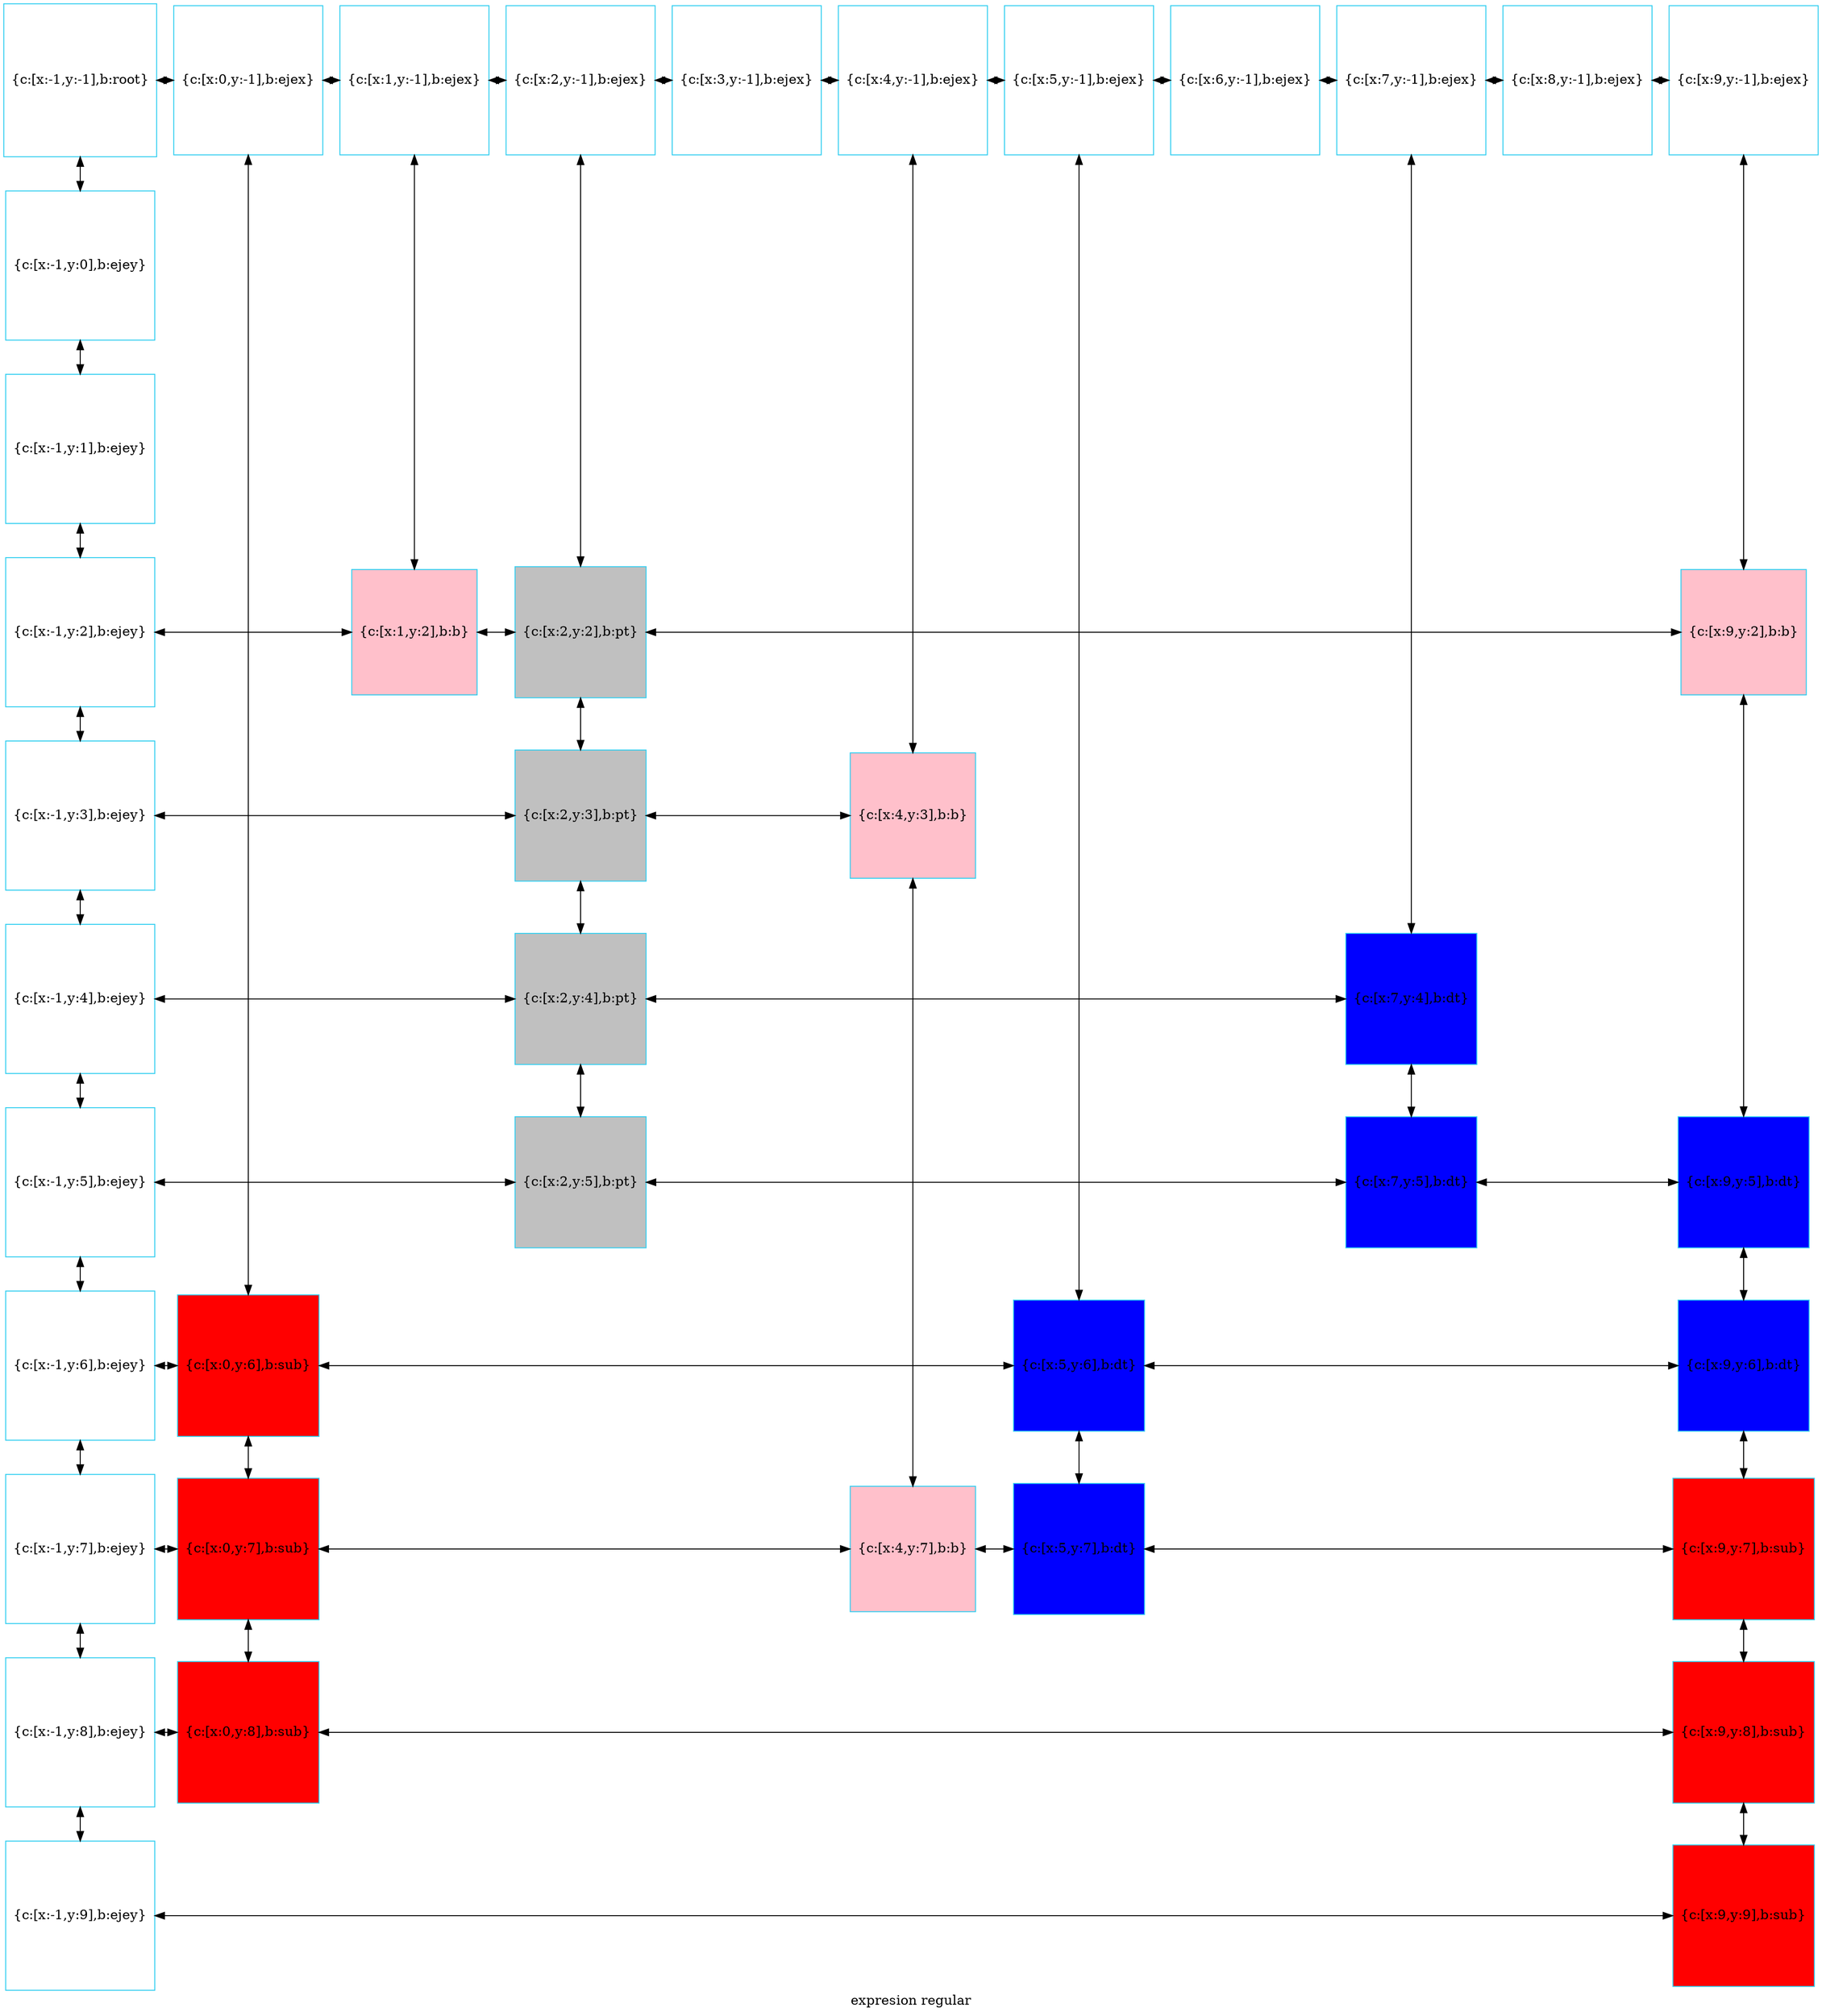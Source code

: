 digraph G
{label="expresion regular"
        node[shape = square]
        node[style = filled]
        node[fillcolor = "#EEEEE"]
        node[color = "#EEEEE"]
        node[color = "#31CEF0"]

2084962328848[label="{c:[x:-1,y:-1],b:root}",fillcolor = "white"]
2084962328992[label="{c:[x:0,y:-1],b:ejex}",fillcolor = "white"]
2084962329136[label="{c:[x:1,y:-1],b:ejex}",fillcolor = "white"]
2084962329280[label="{c:[x:2,y:-1],b:ejex}",fillcolor = "white"]
2084962329424[label="{c:[x:3,y:-1],b:ejex}",fillcolor = "white"]
2084962329568[label="{c:[x:4,y:-1],b:ejex}",fillcolor = "white"]
2084962329712[label="{c:[x:5,y:-1],b:ejex}",fillcolor = "white"]
2084962329856[label="{c:[x:6,y:-1],b:ejex}",fillcolor = "white"]
2084962330000[label="{c:[x:7,y:-1],b:ejex}",fillcolor = "white"]
2084962330144[label="{c:[x:8,y:-1],b:ejex}",fillcolor = "white"]
2084962330288[label="{c:[x:9,y:-1],b:ejex}",fillcolor = "white"]
2084962330432[label="{c:[x:-1,y:0],b:ejey}",fillcolor = "white"]
2084962330576[label="{c:[x:-1,y:1],b:ejey}",fillcolor = "white"]
2084962330720[label="{c:[x:-1,y:2],b:ejey}",fillcolor = "white"]
2084962386944[label="{c:[x:1,y:2],b:b}",fillcolor = "pink"]
2084962332016[label="{c:[x:2,y:2],b:pt}",fillcolor = "gray"]
2084962387280[label="{c:[x:9,y:2],b:b}",fillcolor = "pink"]
2084962330864[label="{c:[x:-1,y:3],b:ejey}",fillcolor = "white"]
2084962332352[label="{c:[x:2,y:3],b:pt}",fillcolor = "gray"]
2084962387616[label="{c:[x:4,y:3],b:b}",fillcolor = "pink"]
2084962331008[label="{c:[x:-1,y:4],b:ejey}",fillcolor = "white"]
2084962332688[label="{c:[x:2,y:4],b:pt}",fillcolor = "gray"]
2084962336720[label="{c:[x:7,y:4],b:dt}",fillcolor = "blue"]
2084962331152[label="{c:[x:-1,y:5],b:ejey}",fillcolor = "white"]
2084962333024[label="{c:[x:2,y:5],b:pt}",fillcolor = "gray"]
2084962386272[label="{c:[x:7,y:5],b:dt}",fillcolor = "blue"]
2084962335376[label="{c:[x:9,y:5],b:dt}",fillcolor = "blue"]
2084962331296[label="{c:[x:-1,y:6],b:ejey}",fillcolor = "white"]
2084962334368[label="{c:[x:0,y:6],b:sub}",fillcolor = "red"]
2084962336048[label="{c:[x:5,y:6],b:dt}",fillcolor = "blue"]
2084962335712[label="{c:[x:9,y:6],b:dt}",fillcolor = "blue"]
2084962331440[label="{c:[x:-1,y:7],b:ejey}",fillcolor = "white"]
2084962334704[label="{c:[x:0,y:7],b:sub}",fillcolor = "red"]
2084962386608[label="{c:[x:4,y:7],b:b}",fillcolor = "pink"]
2084962336384[label="{c:[x:5,y:7],b:dt}",fillcolor = "blue"]
2084962333600[label="{c:[x:9,y:7],b:sub}",fillcolor = "red"]
2084962331584[label="{c:[x:-1,y:8],b:ejey}",fillcolor = "white"]
2084962335040[label="{c:[x:0,y:8],b:sub}",fillcolor = "red"]
2084962333456[label="{c:[x:9,y:8],b:sub}",fillcolor = "red"]
2084962331728[label="{c:[x:-1,y:9],b:ejey}",fillcolor = "white"]
2084962334032[label="{c:[x:9,y:9],b:sub}",fillcolor = "red"]
2084962328848->2084962330432[dir = both];
2084962330432->2084962330576[dir = both];
2084962330576->2084962330720[dir = both];
2084962330720->2084962330864[dir = both];
2084962330864->2084962331008[dir = both];
2084962331008->2084962331152[dir = both];
2084962331152->2084962331296[dir = both];
2084962331296->2084962331440[dir = both];
2084962331440->2084962331584[dir = both];
2084962331584->2084962331728[dir = both];
2084962328992->2084962334368[dir = both];
2084962334368->2084962334704[dir = both];
2084962334704->2084962335040[dir = both];
2084962329136->2084962386944[dir = both];
2084962329280->2084962332016[dir = both];
2084962332016->2084962332352[dir = both];
2084962332352->2084962332688[dir = both];
2084962332688->2084962333024[dir = both];
2084962329568->2084962387616[dir = both];
2084962387616->2084962386608[dir = both];
2084962329712->2084962336048[dir = both];
2084962336048->2084962336384[dir = both];
2084962330000->2084962336720[dir = both];
2084962336720->2084962386272[dir = both];
2084962330288->2084962387280[dir = both];
2084962387280->2084962335376[dir = both];
2084962335376->2084962335712[dir = both];
2084962335712->2084962333600[dir = both];
2084962333600->2084962333456[dir = both];
2084962333456->2084962334032[dir = both];
2084962328848->2084962328992[dir = both];
2084962328992->2084962329136[dir = both];
2084962329136->2084962329280[dir = both];
2084962329280->2084962329424[dir = both];
2084962329424->2084962329568[dir = both];
2084962329568->2084962329712[dir = both];
2084962329712->2084962329856[dir = both];
2084962329856->2084962330000[dir = both];
2084962330000->2084962330144[dir = both];
2084962330144->2084962330288[dir = both];
2084962330720->2084962386944[constraint=false,dir = both];
2084962386944->2084962332016[constraint=false,dir = both];
2084962332016->2084962387280[constraint=false,dir = both];
2084962330864->2084962332352[constraint=false,dir = both];
2084962332352->2084962387616[constraint=false,dir = both];
2084962331008->2084962332688[constraint=false,dir = both];
2084962332688->2084962336720[constraint=false,dir = both];
2084962331152->2084962333024[constraint=false,dir = both];
2084962333024->2084962386272[constraint=false,dir = both];
2084962386272->2084962335376[constraint=false,dir = both];
2084962331296->2084962334368[constraint=false,dir = both];
2084962334368->2084962336048[constraint=false,dir = both];
2084962336048->2084962335712[constraint=false,dir = both];
2084962331440->2084962334704[constraint=false,dir = both];
2084962334704->2084962386608[constraint=false,dir = both];
2084962386608->2084962336384[constraint=false,dir = both];
2084962336384->2084962333600[constraint=false,dir = both];
2084962331584->2084962335040[constraint=false,dir = both];
2084962335040->2084962333456[constraint=false,dir = both];
2084962331728->2084962334032[constraint=false,dir = both];
 {rank=same; 2084962328848;2084962328992;2084962329136;2084962329280;2084962329424;2084962329568;2084962329712;2084962329856;2084962330000;2084962330144;2084962330288;}
 {rank=same; 2084962330432;}
 {rank=same; 2084962330576;}
 {rank=same; 2084962330720;2084962386944;2084962332016;2084962387280;}
 {rank=same; 2084962330864;2084962332352;2084962387616;}
 {rank=same; 2084962331008;2084962332688;2084962336720;}
 {rank=same; 2084962331152;2084962333024;2084962386272;2084962335376;}
 {rank=same; 2084962331296;2084962334368;2084962336048;2084962335712;}
 {rank=same; 2084962331440;2084962334704;2084962386608;2084962336384;2084962333600;}
 {rank=same; 2084962331584;2084962335040;2084962333456;}
 {rank=same; 2084962331728;2084962334032;}
}